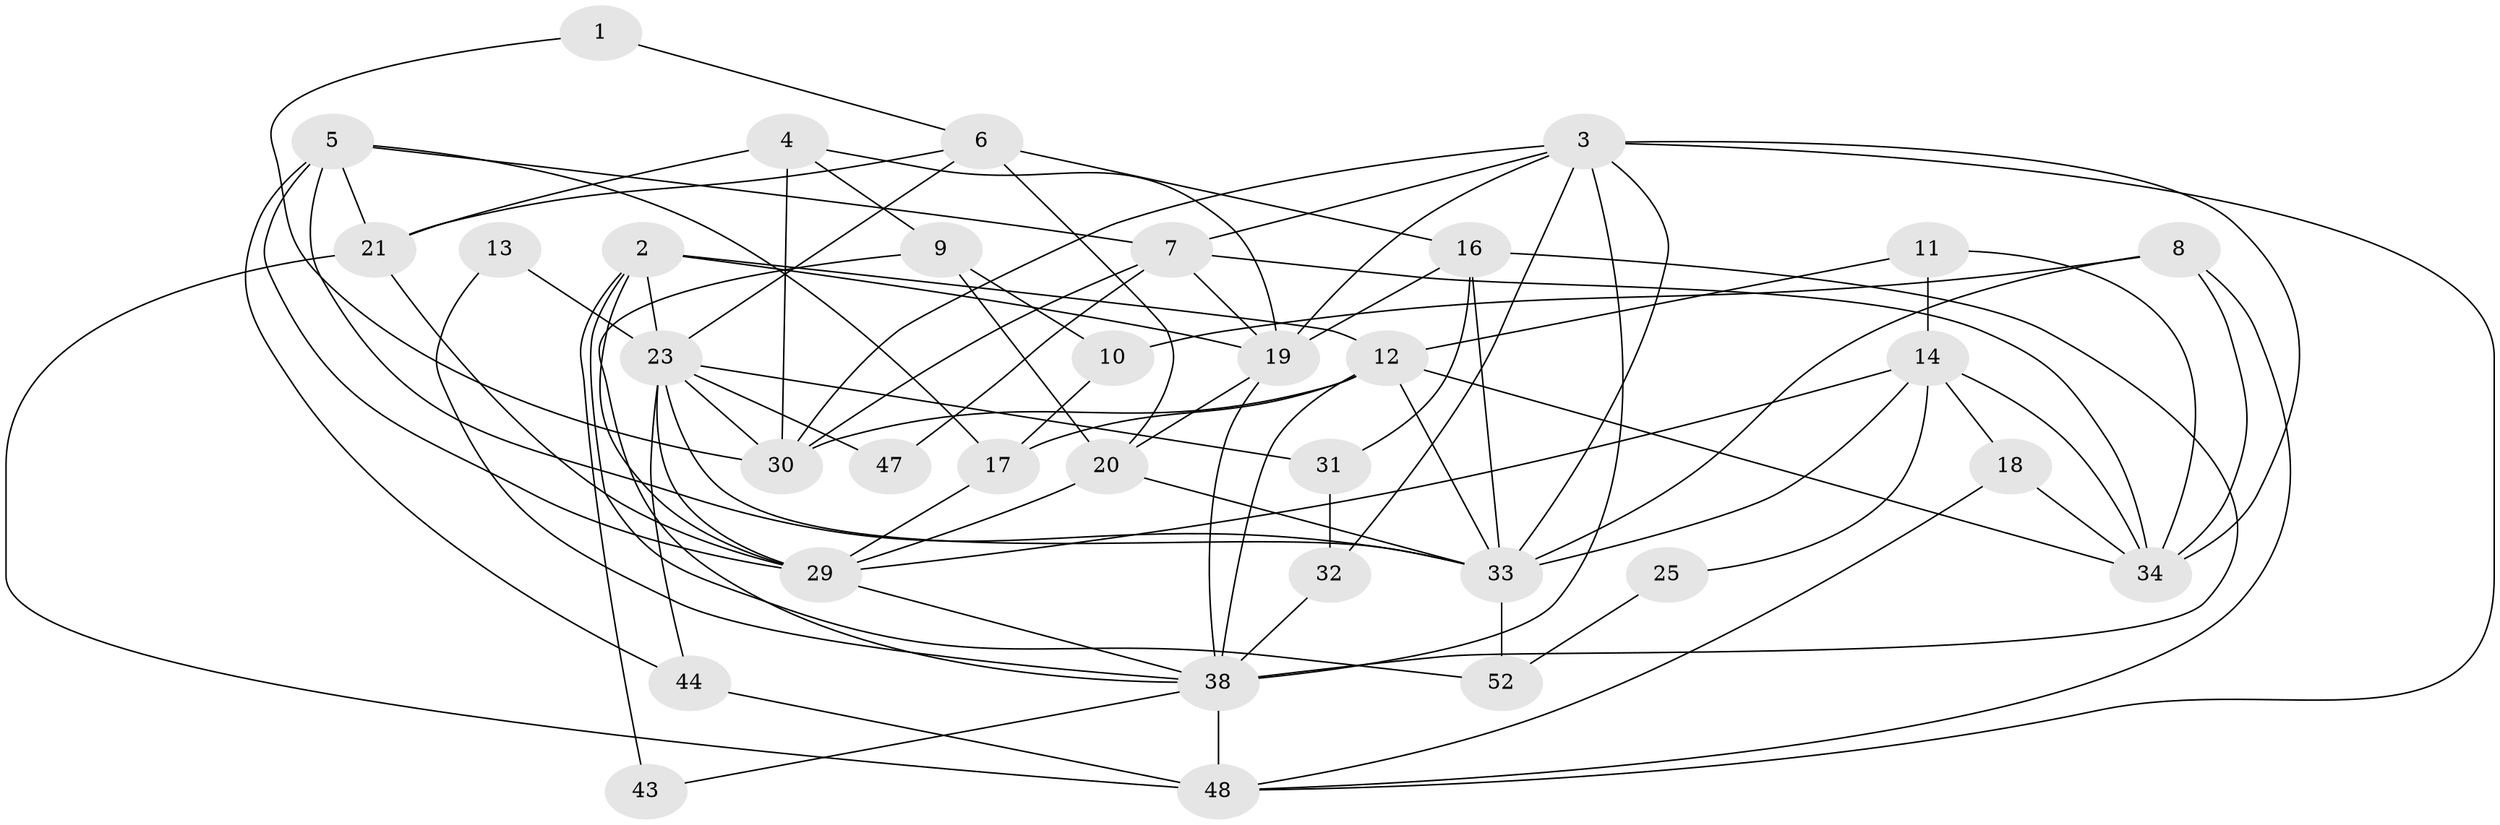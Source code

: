 // original degree distribution, {2: 0.10526315789473684, 5: 0.12280701754385964, 7: 0.07017543859649122, 4: 0.3333333333333333, 3: 0.2982456140350877, 6: 0.05263157894736842, 8: 0.017543859649122806}
// Generated by graph-tools (version 1.1) at 2025/11/02/27/25 16:11:20]
// undirected, 34 vertices, 84 edges
graph export_dot {
graph [start="1"]
  node [color=gray90,style=filled];
  1;
  2 [super="+56"];
  3 [super="+37"];
  4 [super="+24"];
  5 [super="+46"];
  6 [super="+26"];
  7 [super="+55"];
  8 [super="+22"];
  9;
  10;
  11;
  12 [super="+15"];
  13;
  14 [super="+28"];
  16 [super="+27"];
  17 [super="+35"];
  18;
  19 [super="+36"];
  20 [super="+40"];
  21 [super="+54"];
  23 [super="+50"];
  25;
  29 [super="+39"];
  30 [super="+41"];
  31 [super="+45"];
  32;
  33 [super="+49"];
  34 [super="+57"];
  38 [super="+42"];
  43;
  44;
  47;
  48 [super="+51"];
  52 [super="+53"];
  1 -- 30;
  1 -- 6;
  2 -- 52;
  2 -- 23;
  2 -- 43;
  2 -- 19;
  2 -- 12;
  2 -- 29;
  3 -- 48;
  3 -- 30 [weight=2];
  3 -- 32;
  3 -- 34;
  3 -- 19;
  3 -- 38;
  3 -- 33;
  3 -- 7;
  4 -- 19;
  4 -- 9;
  4 -- 21;
  4 -- 30;
  5 -- 33;
  5 -- 21;
  5 -- 44;
  5 -- 17;
  5 -- 7;
  5 -- 29;
  6 -- 21;
  6 -- 16 [weight=2];
  6 -- 20;
  6 -- 23;
  7 -- 30;
  7 -- 19;
  7 -- 47;
  7 -- 34;
  8 -- 34;
  8 -- 48;
  8 -- 33;
  8 -- 10;
  9 -- 20;
  9 -- 10;
  9 -- 38;
  10 -- 17;
  11 -- 12;
  11 -- 14;
  11 -- 34;
  12 -- 38;
  12 -- 30;
  12 -- 34;
  12 -- 33;
  12 -- 17;
  13 -- 38;
  13 -- 23;
  14 -- 18;
  14 -- 25;
  14 -- 33;
  14 -- 34;
  14 -- 29;
  16 -- 38 [weight=2];
  16 -- 31;
  16 -- 19;
  16 -- 33;
  17 -- 29;
  18 -- 48;
  18 -- 34;
  19 -- 20;
  19 -- 38;
  20 -- 29;
  20 -- 33;
  21 -- 48;
  21 -- 29;
  23 -- 33;
  23 -- 44;
  23 -- 30;
  23 -- 31;
  23 -- 29;
  23 -- 47;
  25 -- 52 [weight=2];
  29 -- 38;
  31 -- 32;
  32 -- 38;
  33 -- 52 [weight=2];
  38 -- 43;
  38 -- 48;
  44 -- 48 [weight=2];
}
